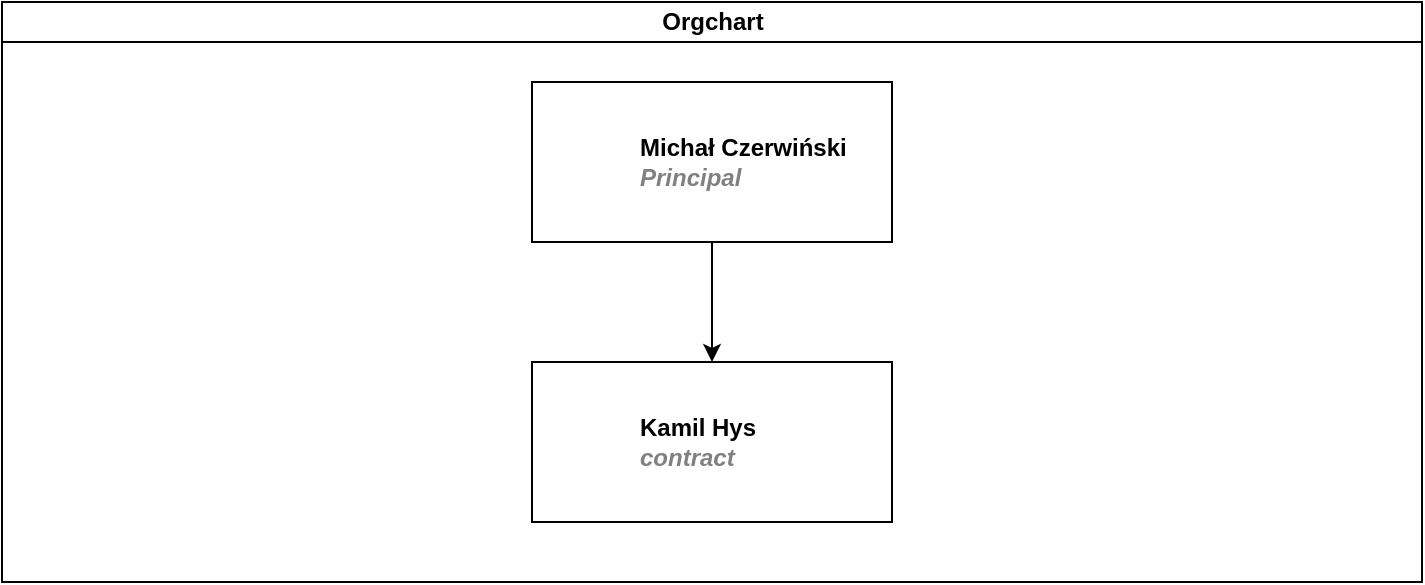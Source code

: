 <mxfile version="15.9.1" type="device"><diagram id="prtHgNgQTEPvFCAcTncT" name="Page-1"><mxGraphModel dx="1422" dy="762" grid="1" gridSize="10" guides="1" tooltips="1" connect="1" arrows="1" fold="1" page="1" pageScale="1" pageWidth="827" pageHeight="1169" math="0" shadow="0"><root><mxCell id="0"/><mxCell id="1" parent="0"/><mxCell id="dNxyNK7c78bLwvsdeMH5-11" value="Orgchart" style="swimlane;html=1;startSize=20;horizontal=1;containerType=tree;glass=0;" parent="1" vertex="1"><mxGeometry x="40" y="80" width="710" height="290" as="geometry"/></mxCell><mxCell id="0sWg5ybEExjrr2bUzAyk-4" style="edgeStyle=orthogonalEdgeStyle;rounded=0;orthogonalLoop=1;jettySize=auto;html=1;exitX=0.5;exitY=1;exitDx=0;exitDy=0;entryX=0.5;entryY=0;entryDx=0;entryDy=0;" edge="1" parent="dNxyNK7c78bLwvsdeMH5-11" source="0sWg5ybEExjrr2bUzAyk-1" target="0sWg5ybEExjrr2bUzAyk-2"><mxGeometry relative="1" as="geometry"/></mxCell><UserObject label="Michał Czerwiński&lt;br&gt;&lt;i&gt;&lt;font color=&quot;#808080&quot;&gt;Principal&lt;/font&gt;&lt;/i&gt;" name="Evan Valet" position="HR Director" location="Office 4" email="me@example.com" placeholders="1" link="https://www.draw.io" id="0sWg5ybEExjrr2bUzAyk-1"><mxCell style="label;image=https://cdn3.iconfinder.com/data/icons/user-avatars-1/512/users-9-2-128.png;whiteSpace=wrap;html=1;rounded=0;glass=0;treeFolding=1;treeMoving=1;" vertex="1" parent="dNxyNK7c78bLwvsdeMH5-11"><mxGeometry x="265" y="40" width="180" height="80" as="geometry"/></mxCell></UserObject><UserObject label="Kamil Hys&lt;br&gt;&lt;i&gt;&lt;font color=&quot;#808080&quot;&gt;contract&lt;/font&gt;&lt;/i&gt;" name="Alison Donovan" position="System Admin" location="Office 3" email="me@example.com" placeholders="1" link="https://www.draw.io" id="0sWg5ybEExjrr2bUzAyk-2"><mxCell style="label;image=https://cdn3.iconfinder.com/data/icons/user-avatars-1/512/users-2-128.png;whiteSpace=wrap;html=1;rounded=0;glass=0;" vertex="1" parent="dNxyNK7c78bLwvsdeMH5-11"><mxGeometry x="265" y="180" width="180" height="80" as="geometry"/></mxCell></UserObject></root></mxGraphModel></diagram></mxfile>